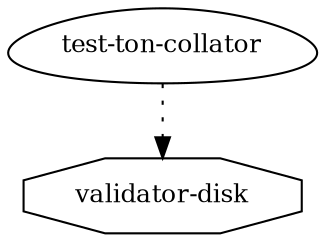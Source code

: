 digraph "validator-disk" {
node [
  fontsize = "12"
];
    "node121" [ label = "validator-disk", shape = octagon ];
    "node120" [ label = "test-ton-collator", shape = egg ];
    "node120" -> "node121" [ style = dotted ] // test-ton-collator -> validator-disk
}
